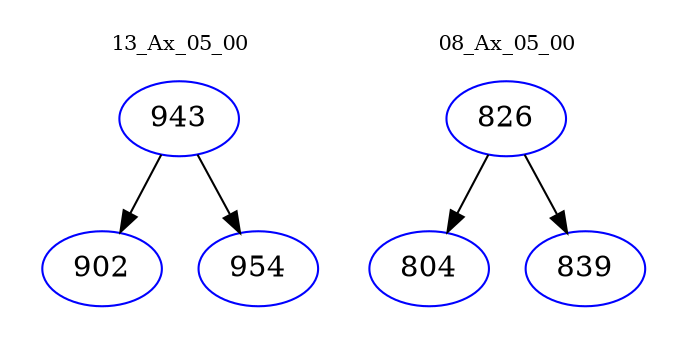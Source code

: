 digraph{
subgraph cluster_0 {
color = white
label = "13_Ax_05_00";
fontsize=10;
T0_943 [label="943", color="blue"]
T0_943 -> T0_902 [color="black"]
T0_902 [label="902", color="blue"]
T0_943 -> T0_954 [color="black"]
T0_954 [label="954", color="blue"]
}
subgraph cluster_1 {
color = white
label = "08_Ax_05_00";
fontsize=10;
T1_826 [label="826", color="blue"]
T1_826 -> T1_804 [color="black"]
T1_804 [label="804", color="blue"]
T1_826 -> T1_839 [color="black"]
T1_839 [label="839", color="blue"]
}
}
